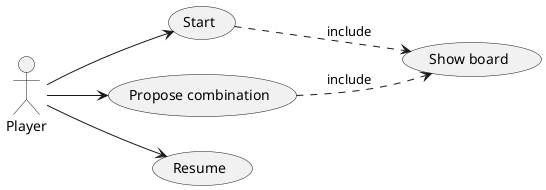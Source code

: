 @startuml mastermind_usecases
left to right direction
actor Player
usecase Start
Player --> Start
usecase Board as "Show board"
usecase Propose as "Propose combination"
Player --> Propose
usecase Resume
Player --> Resume
Start .down.> Board: include
Propose .down.> Board: include
@enduml
